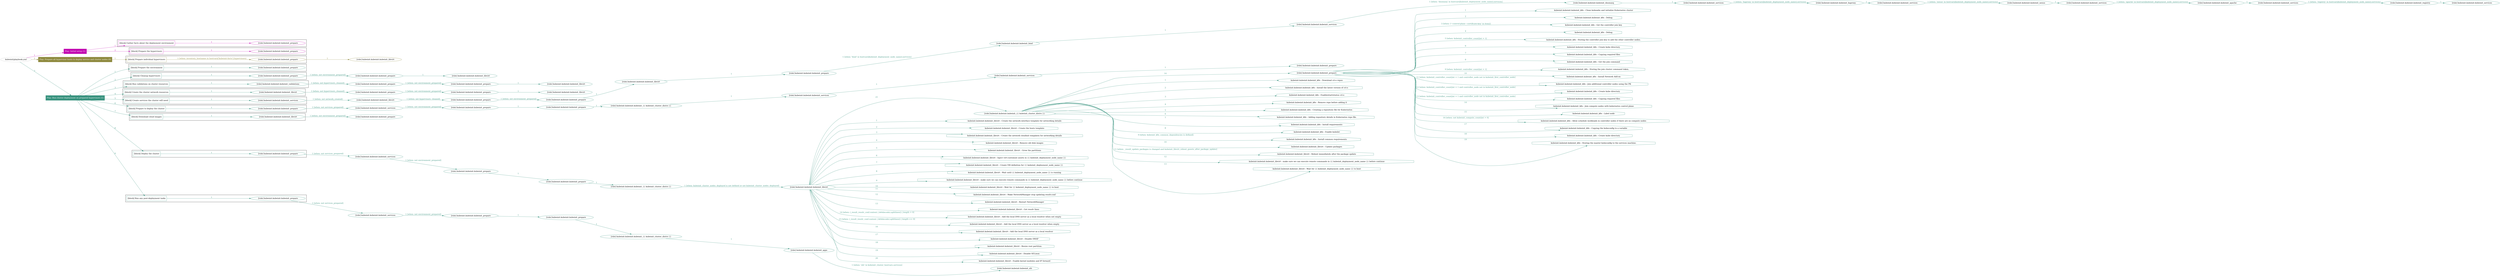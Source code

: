 digraph {
	graph [concentrate=true ordering=in rankdir=LR ratio=fill]
	edge [esep=5 sep=10]
	"kubeinit/playbook.yml" [id=root_node style=dotted]
	play_4bd16db8 [label="Play: Initial setup (1)" color="#c20ab1" fontcolor="#ffffff" id=play_4bd16db8 shape=box style=filled tooltip=localhost]
	"kubeinit/playbook.yml" -> play_4bd16db8 [label="1 " color="#c20ab1" fontcolor="#c20ab1" id=edge_64769e3a labeltooltip="1 " tooltip="1 "]
	subgraph "kubeinit.kubeinit.kubeinit_prepare" {
		role_033bfc79 [label="[role] kubeinit.kubeinit.kubeinit_prepare" color="#c20ab1" id=role_033bfc79 tooltip="kubeinit.kubeinit.kubeinit_prepare"]
	}
	subgraph "kubeinit.kubeinit.kubeinit_prepare" {
		role_c2ba7fe4 [label="[role] kubeinit.kubeinit.kubeinit_prepare" color="#c20ab1" id=role_c2ba7fe4 tooltip="kubeinit.kubeinit.kubeinit_prepare"]
	}
	subgraph "Play: Initial setup (1)" {
		play_4bd16db8 -> block_f74f992e [label=1 color="#c20ab1" fontcolor="#c20ab1" id=edge_57822c5f labeltooltip=1 tooltip=1]
		subgraph cluster_block_f74f992e {
			block_f74f992e [label="[block] Gather facts about the deployment environment" color="#c20ab1" id=block_f74f992e labeltooltip="Gather facts about the deployment environment" shape=box tooltip="Gather facts about the deployment environment"]
			block_f74f992e -> role_033bfc79 [label="1 " color="#c20ab1" fontcolor="#c20ab1" id=edge_23eca7e4 labeltooltip="1 " tooltip="1 "]
		}
		play_4bd16db8 -> block_3f52d519 [label=2 color="#c20ab1" fontcolor="#c20ab1" id=edge_511f5087 labeltooltip=2 tooltip=2]
		subgraph cluster_block_3f52d519 {
			block_3f52d519 [label="[block] Prepare the hypervisors" color="#c20ab1" id=block_3f52d519 labeltooltip="Prepare the hypervisors" shape=box tooltip="Prepare the hypervisors"]
			block_3f52d519 -> role_c2ba7fe4 [label="1 " color="#c20ab1" fontcolor="#c20ab1" id=edge_234d6b48 labeltooltip="1 " tooltip="1 "]
		}
	}
	play_ec389f10 [label="Play: Prepare all hypervisor hosts to deploy service and cluster nodes (0)" color="#8e893e" fontcolor="#ffffff" id=play_ec389f10 shape=box style=filled tooltip="Play: Prepare all hypervisor hosts to deploy service and cluster nodes (0)"]
	"kubeinit/playbook.yml" -> play_ec389f10 [label="2 " color="#8e893e" fontcolor="#8e893e" id=edge_170737a3 labeltooltip="2 " tooltip="2 "]
	subgraph "kubeinit.kubeinit.kubeinit_libvirt" {
		role_bf2ac810 [label="[role] kubeinit.kubeinit.kubeinit_libvirt" color="#8e893e" id=role_bf2ac810 tooltip="kubeinit.kubeinit.kubeinit_libvirt"]
	}
	subgraph "kubeinit.kubeinit.kubeinit_prepare" {
		role_3220dab9 [label="[role] kubeinit.kubeinit.kubeinit_prepare" color="#8e893e" id=role_3220dab9 tooltip="kubeinit.kubeinit.kubeinit_prepare"]
		role_3220dab9 -> role_bf2ac810 [label="1 " color="#8e893e" fontcolor="#8e893e" id=edge_9e244a40 labeltooltip="1 " tooltip="1 "]
	}
	subgraph "Play: Prepare all hypervisor hosts to deploy service and cluster nodes (0)" {
		play_ec389f10 -> block_31754aec [label=1 color="#8e893e" fontcolor="#8e893e" id=edge_224d2169 labeltooltip=1 tooltip=1]
		subgraph cluster_block_31754aec {
			block_31754aec [label="[block] Prepare individual hypervisors" color="#8e893e" id=block_31754aec labeltooltip="Prepare individual hypervisors" shape=box tooltip="Prepare individual hypervisors"]
			block_31754aec -> role_3220dab9 [label="1 [when: inventory_hostname in hostvars['kubeinit-facts'].hypervisors]" color="#8e893e" fontcolor="#8e893e" id=edge_d351c44e labeltooltip="1 [when: inventory_hostname in hostvars['kubeinit-facts'].hypervisors]" tooltip="1 [when: inventory_hostname in hostvars['kubeinit-facts'].hypervisors]"]
		}
	}
	play_9a5f8dc1 [label="Play: Run cluster deployment on prepared hypervisors (1)" color="#39937f" fontcolor="#ffffff" id=play_9a5f8dc1 shape=box style=filled tooltip=localhost]
	"kubeinit/playbook.yml" -> play_9a5f8dc1 [label="3 " color="#39937f" fontcolor="#39937f" id=edge_b8239b24 labeltooltip="3 " tooltip="3 "]
	subgraph "kubeinit.kubeinit.kubeinit_prepare" {
		role_2d09652a [label="[role] kubeinit.kubeinit.kubeinit_prepare" color="#39937f" id=role_2d09652a tooltip="kubeinit.kubeinit.kubeinit_prepare"]
	}
	subgraph "kubeinit.kubeinit.kubeinit_libvirt" {
		role_a308b626 [label="[role] kubeinit.kubeinit.kubeinit_libvirt" color="#39937f" id=role_a308b626 tooltip="kubeinit.kubeinit.kubeinit_libvirt"]
	}
	subgraph "kubeinit.kubeinit.kubeinit_prepare" {
		role_050e3c28 [label="[role] kubeinit.kubeinit.kubeinit_prepare" color="#39937f" id=role_050e3c28 tooltip="kubeinit.kubeinit.kubeinit_prepare"]
		role_050e3c28 -> role_a308b626 [label="1 " color="#39937f" fontcolor="#39937f" id=edge_d7b4bd63 labeltooltip="1 " tooltip="1 "]
	}
	subgraph "kubeinit.kubeinit.kubeinit_prepare" {
		role_38993803 [label="[role] kubeinit.kubeinit.kubeinit_prepare" color="#39937f" id=role_38993803 tooltip="kubeinit.kubeinit.kubeinit_prepare"]
		role_38993803 -> role_050e3c28 [label="1 [when: not environment_prepared]" color="#39937f" fontcolor="#39937f" id=edge_67fe3e10 labeltooltip="1 [when: not environment_prepared]" tooltip="1 [when: not environment_prepared]"]
	}
	subgraph "kubeinit.kubeinit.kubeinit_libvirt" {
		role_63a89912 [label="[role] kubeinit.kubeinit.kubeinit_libvirt" color="#39937f" id=role_63a89912 tooltip="kubeinit.kubeinit.kubeinit_libvirt"]
	}
	subgraph "kubeinit.kubeinit.kubeinit_prepare" {
		role_bc04e9ca [label="[role] kubeinit.kubeinit.kubeinit_prepare" color="#39937f" id=role_bc04e9ca tooltip="kubeinit.kubeinit.kubeinit_prepare"]
		role_bc04e9ca -> role_63a89912 [label="1 " color="#39937f" fontcolor="#39937f" id=edge_25e73199 labeltooltip="1 " tooltip="1 "]
	}
	subgraph "kubeinit.kubeinit.kubeinit_prepare" {
		role_ac88dfab [label="[role] kubeinit.kubeinit.kubeinit_prepare" color="#39937f" id=role_ac88dfab tooltip="kubeinit.kubeinit.kubeinit_prepare"]
		role_ac88dfab -> role_bc04e9ca [label="1 [when: not environment_prepared]" color="#39937f" fontcolor="#39937f" id=edge_8739ed70 labeltooltip="1 [when: not environment_prepared]" tooltip="1 [when: not environment_prepared]"]
	}
	subgraph "kubeinit.kubeinit.kubeinit_validations" {
		role_a4af1f3a [label="[role] kubeinit.kubeinit.kubeinit_validations" color="#39937f" id=role_a4af1f3a tooltip="kubeinit.kubeinit.kubeinit_validations"]
		role_a4af1f3a -> role_ac88dfab [label="1 [when: not hypervisors_cleaned]" color="#39937f" fontcolor="#39937f" id=edge_aa117065 labeltooltip="1 [when: not hypervisors_cleaned]" tooltip="1 [when: not hypervisors_cleaned]"]
	}
	subgraph "kubeinit.kubeinit.kubeinit_libvirt" {
		role_60364725 [label="[role] kubeinit.kubeinit.kubeinit_libvirt" color="#39937f" id=role_60364725 tooltip="kubeinit.kubeinit.kubeinit_libvirt"]
	}
	subgraph "kubeinit.kubeinit.kubeinit_prepare" {
		role_1a514f1e [label="[role] kubeinit.kubeinit.kubeinit_prepare" color="#39937f" id=role_1a514f1e tooltip="kubeinit.kubeinit.kubeinit_prepare"]
		role_1a514f1e -> role_60364725 [label="1 " color="#39937f" fontcolor="#39937f" id=edge_37777f04 labeltooltip="1 " tooltip="1 "]
	}
	subgraph "kubeinit.kubeinit.kubeinit_prepare" {
		role_3d2abad4 [label="[role] kubeinit.kubeinit.kubeinit_prepare" color="#39937f" id=role_3d2abad4 tooltip="kubeinit.kubeinit.kubeinit_prepare"]
		role_3d2abad4 -> role_1a514f1e [label="1 [when: not environment_prepared]" color="#39937f" fontcolor="#39937f" id=edge_afb4680c labeltooltip="1 [when: not environment_prepared]" tooltip="1 [when: not environment_prepared]"]
	}
	subgraph "kubeinit.kubeinit.kubeinit_libvirt" {
		role_4b3c9d1c [label="[role] kubeinit.kubeinit.kubeinit_libvirt" color="#39937f" id=role_4b3c9d1c tooltip="kubeinit.kubeinit.kubeinit_libvirt"]
		role_4b3c9d1c -> role_3d2abad4 [label="1 [when: not hypervisors_cleaned]" color="#39937f" fontcolor="#39937f" id=edge_be2de93e labeltooltip="1 [when: not hypervisors_cleaned]" tooltip="1 [when: not hypervisors_cleaned]"]
	}
	subgraph "kubeinit.kubeinit.kubeinit_services" {
		role_0ce3745c [label="[role] kubeinit.kubeinit.kubeinit_services" color="#39937f" id=role_0ce3745c tooltip="kubeinit.kubeinit.kubeinit_services"]
	}
	subgraph "kubeinit.kubeinit.kubeinit_registry" {
		role_260ab99d [label="[role] kubeinit.kubeinit.kubeinit_registry" color="#39937f" id=role_260ab99d tooltip="kubeinit.kubeinit.kubeinit_registry"]
		role_260ab99d -> role_0ce3745c [label="1 " color="#39937f" fontcolor="#39937f" id=edge_922dee92 labeltooltip="1 " tooltip="1 "]
	}
	subgraph "kubeinit.kubeinit.kubeinit_services" {
		role_085ddb86 [label="[role] kubeinit.kubeinit.kubeinit_services" color="#39937f" id=role_085ddb86 tooltip="kubeinit.kubeinit.kubeinit_services"]
		role_085ddb86 -> role_260ab99d [label="1 [when: 'registry' in hostvars[kubeinit_deployment_node_name].services]" color="#39937f" fontcolor="#39937f" id=edge_9fd8026a labeltooltip="1 [when: 'registry' in hostvars[kubeinit_deployment_node_name].services]" tooltip="1 [when: 'registry' in hostvars[kubeinit_deployment_node_name].services]"]
	}
	subgraph "kubeinit.kubeinit.kubeinit_apache" {
		role_2b1c638f [label="[role] kubeinit.kubeinit.kubeinit_apache" color="#39937f" id=role_2b1c638f tooltip="kubeinit.kubeinit.kubeinit_apache"]
		role_2b1c638f -> role_085ddb86 [label="1 " color="#39937f" fontcolor="#39937f" id=edge_44c5cfaf labeltooltip="1 " tooltip="1 "]
	}
	subgraph "kubeinit.kubeinit.kubeinit_services" {
		role_935f9019 [label="[role] kubeinit.kubeinit.kubeinit_services" color="#39937f" id=role_935f9019 tooltip="kubeinit.kubeinit.kubeinit_services"]
		role_935f9019 -> role_2b1c638f [label="1 [when: 'apache' in hostvars[kubeinit_deployment_node_name].services]" color="#39937f" fontcolor="#39937f" id=edge_2e7adf34 labeltooltip="1 [when: 'apache' in hostvars[kubeinit_deployment_node_name].services]" tooltip="1 [when: 'apache' in hostvars[kubeinit_deployment_node_name].services]"]
	}
	subgraph "kubeinit.kubeinit.kubeinit_nexus" {
		role_96b868f7 [label="[role] kubeinit.kubeinit.kubeinit_nexus" color="#39937f" id=role_96b868f7 tooltip="kubeinit.kubeinit.kubeinit_nexus"]
		role_96b868f7 -> role_935f9019 [label="1 " color="#39937f" fontcolor="#39937f" id=edge_b02a1bd7 labeltooltip="1 " tooltip="1 "]
	}
	subgraph "kubeinit.kubeinit.kubeinit_services" {
		role_cdc85097 [label="[role] kubeinit.kubeinit.kubeinit_services" color="#39937f" id=role_cdc85097 tooltip="kubeinit.kubeinit.kubeinit_services"]
		role_cdc85097 -> role_96b868f7 [label="1 [when: 'nexus' in hostvars[kubeinit_deployment_node_name].services]" color="#39937f" fontcolor="#39937f" id=edge_2d4503c0 labeltooltip="1 [when: 'nexus' in hostvars[kubeinit_deployment_node_name].services]" tooltip="1 [when: 'nexus' in hostvars[kubeinit_deployment_node_name].services]"]
	}
	subgraph "kubeinit.kubeinit.kubeinit_haproxy" {
		role_a1d62a09 [label="[role] kubeinit.kubeinit.kubeinit_haproxy" color="#39937f" id=role_a1d62a09 tooltip="kubeinit.kubeinit.kubeinit_haproxy"]
		role_a1d62a09 -> role_cdc85097 [label="1 " color="#39937f" fontcolor="#39937f" id=edge_9955a455 labeltooltip="1 " tooltip="1 "]
	}
	subgraph "kubeinit.kubeinit.kubeinit_services" {
		role_33a5f364 [label="[role] kubeinit.kubeinit.kubeinit_services" color="#39937f" id=role_33a5f364 tooltip="kubeinit.kubeinit.kubeinit_services"]
		role_33a5f364 -> role_a1d62a09 [label="1 [when: 'haproxy' in hostvars[kubeinit_deployment_node_name].services]" color="#39937f" fontcolor="#39937f" id=edge_a2937403 labeltooltip="1 [when: 'haproxy' in hostvars[kubeinit_deployment_node_name].services]" tooltip="1 [when: 'haproxy' in hostvars[kubeinit_deployment_node_name].services]"]
	}
	subgraph "kubeinit.kubeinit.kubeinit_dnsmasq" {
		role_486b6d1b [label="[role] kubeinit.kubeinit.kubeinit_dnsmasq" color="#39937f" id=role_486b6d1b tooltip="kubeinit.kubeinit.kubeinit_dnsmasq"]
		role_486b6d1b -> role_33a5f364 [label="1 " color="#39937f" fontcolor="#39937f" id=edge_7a5f2a30 labeltooltip="1 " tooltip="1 "]
	}
	subgraph "kubeinit.kubeinit.kubeinit_services" {
		role_653c6cc0 [label="[role] kubeinit.kubeinit.kubeinit_services" color="#39937f" id=role_653c6cc0 tooltip="kubeinit.kubeinit.kubeinit_services"]
		role_653c6cc0 -> role_486b6d1b [label="1 [when: 'dnsmasq' in hostvars[kubeinit_deployment_node_name].services]" color="#39937f" fontcolor="#39937f" id=edge_2b81b9c2 labeltooltip="1 [when: 'dnsmasq' in hostvars[kubeinit_deployment_node_name].services]" tooltip="1 [when: 'dnsmasq' in hostvars[kubeinit_deployment_node_name].services]"]
	}
	subgraph "kubeinit.kubeinit.kubeinit_bind" {
		role_469d95ee [label="[role] kubeinit.kubeinit.kubeinit_bind" color="#39937f" id=role_469d95ee tooltip="kubeinit.kubeinit.kubeinit_bind"]
		role_469d95ee -> role_653c6cc0 [label="1 " color="#39937f" fontcolor="#39937f" id=edge_73429f41 labeltooltip="1 " tooltip="1 "]
	}
	subgraph "kubeinit.kubeinit.kubeinit_prepare" {
		role_0a4af88c [label="[role] kubeinit.kubeinit.kubeinit_prepare" color="#39937f" id=role_0a4af88c tooltip="kubeinit.kubeinit.kubeinit_prepare"]
		role_0a4af88c -> role_469d95ee [label="1 [when: 'bind' in hostvars[kubeinit_deployment_node_name].services]" color="#39937f" fontcolor="#39937f" id=edge_8757c443 labeltooltip="1 [when: 'bind' in hostvars[kubeinit_deployment_node_name].services]" tooltip="1 [when: 'bind' in hostvars[kubeinit_deployment_node_name].services]"]
	}
	subgraph "kubeinit.kubeinit.kubeinit_libvirt" {
		role_fe13dd27 [label="[role] kubeinit.kubeinit.kubeinit_libvirt" color="#39937f" id=role_fe13dd27 tooltip="kubeinit.kubeinit.kubeinit_libvirt"]
		role_fe13dd27 -> role_0a4af88c [label="1 " color="#39937f" fontcolor="#39937f" id=edge_b702335c labeltooltip="1 " tooltip="1 "]
	}
	subgraph "kubeinit.kubeinit.kubeinit_prepare" {
		role_9a404de7 [label="[role] kubeinit.kubeinit.kubeinit_prepare" color="#39937f" id=role_9a404de7 tooltip="kubeinit.kubeinit.kubeinit_prepare"]
		role_9a404de7 -> role_fe13dd27 [label="1 " color="#39937f" fontcolor="#39937f" id=edge_ec306b96 labeltooltip="1 " tooltip="1 "]
	}
	subgraph "kubeinit.kubeinit.kubeinit_prepare" {
		role_b24eb93a [label="[role] kubeinit.kubeinit.kubeinit_prepare" color="#39937f" id=role_b24eb93a tooltip="kubeinit.kubeinit.kubeinit_prepare"]
		role_b24eb93a -> role_9a404de7 [label="1 [when: not environment_prepared]" color="#39937f" fontcolor="#39937f" id=edge_b85376fd labeltooltip="1 [when: not environment_prepared]" tooltip="1 [when: not environment_prepared]"]
	}
	subgraph "kubeinit.kubeinit.kubeinit_libvirt" {
		role_7a43047b [label="[role] kubeinit.kubeinit.kubeinit_libvirt" color="#39937f" id=role_7a43047b tooltip="kubeinit.kubeinit.kubeinit_libvirt"]
		role_7a43047b -> role_b24eb93a [label="1 [when: not hypervisors_cleaned]" color="#39937f" fontcolor="#39937f" id=edge_c8129bed labeltooltip="1 [when: not hypervisors_cleaned]" tooltip="1 [when: not hypervisors_cleaned]"]
	}
	subgraph "kubeinit.kubeinit.kubeinit_services" {
		role_cc934410 [label="[role] kubeinit.kubeinit.kubeinit_services" color="#39937f" id=role_cc934410 tooltip="kubeinit.kubeinit.kubeinit_services"]
		role_cc934410 -> role_7a43047b [label="1 [when: not network_created]" color="#39937f" fontcolor="#39937f" id=edge_f41e6d2e labeltooltip="1 [when: not network_created]" tooltip="1 [when: not network_created]"]
	}
	subgraph "kubeinit.kubeinit.kubeinit_prepare" {
		role_b3c00c2d [label="[role] kubeinit.kubeinit.kubeinit_prepare" color="#39937f" id=role_b3c00c2d tooltip="kubeinit.kubeinit.kubeinit_prepare"]
	}
	subgraph "kubeinit.kubeinit.kubeinit_services" {
		role_63a54543 [label="[role] kubeinit.kubeinit.kubeinit_services" color="#39937f" id=role_63a54543 tooltip="kubeinit.kubeinit.kubeinit_services"]
		role_63a54543 -> role_b3c00c2d [label="1 " color="#39937f" fontcolor="#39937f" id=edge_1b06e4e7 labeltooltip="1 " tooltip="1 "]
	}
	subgraph "kubeinit.kubeinit.kubeinit_services" {
		role_a2d17832 [label="[role] kubeinit.kubeinit.kubeinit_services" color="#39937f" id=role_a2d17832 tooltip="kubeinit.kubeinit.kubeinit_services"]
		role_a2d17832 -> role_63a54543 [label="1 " color="#39937f" fontcolor="#39937f" id=edge_415fd5c6 labeltooltip="1 " tooltip="1 "]
	}
	subgraph "kubeinit.kubeinit.kubeinit_{{ kubeinit_cluster_distro }}" {
		role_9b0f8dd6 [label="[role] kubeinit.kubeinit.kubeinit_{{ kubeinit_cluster_distro }}" color="#39937f" id=role_9b0f8dd6 tooltip="kubeinit.kubeinit.kubeinit_{{ kubeinit_cluster_distro }}"]
		role_9b0f8dd6 -> role_a2d17832 [label="1 " color="#39937f" fontcolor="#39937f" id=edge_5151dde4 labeltooltip="1 " tooltip="1 "]
	}
	subgraph "kubeinit.kubeinit.kubeinit_prepare" {
		role_6b687dff [label="[role] kubeinit.kubeinit.kubeinit_prepare" color="#39937f" id=role_6b687dff tooltip="kubeinit.kubeinit.kubeinit_prepare"]
		role_6b687dff -> role_9b0f8dd6 [label="1 " color="#39937f" fontcolor="#39937f" id=edge_e18ceafc labeltooltip="1 " tooltip="1 "]
	}
	subgraph "kubeinit.kubeinit.kubeinit_prepare" {
		role_bfa7f997 [label="[role] kubeinit.kubeinit.kubeinit_prepare" color="#39937f" id=role_bfa7f997 tooltip="kubeinit.kubeinit.kubeinit_prepare"]
		role_bfa7f997 -> role_6b687dff [label="1 " color="#39937f" fontcolor="#39937f" id=edge_0e316ece labeltooltip="1 " tooltip="1 "]
	}
	subgraph "kubeinit.kubeinit.kubeinit_services" {
		role_ab02c4dc [label="[role] kubeinit.kubeinit.kubeinit_services" color="#39937f" id=role_ab02c4dc tooltip="kubeinit.kubeinit.kubeinit_services"]
		role_ab02c4dc -> role_bfa7f997 [label="1 [when: not environment_prepared]" color="#39937f" fontcolor="#39937f" id=edge_b2153c06 labeltooltip="1 [when: not environment_prepared]" tooltip="1 [when: not environment_prepared]"]
	}
	subgraph "kubeinit.kubeinit.kubeinit_prepare" {
		role_846bb98c [label="[role] kubeinit.kubeinit.kubeinit_prepare" color="#39937f" id=role_846bb98c tooltip="kubeinit.kubeinit.kubeinit_prepare"]
		role_846bb98c -> role_ab02c4dc [label="1 [when: not services_prepared]" color="#39937f" fontcolor="#39937f" id=edge_275424ef labeltooltip="1 [when: not services_prepared]" tooltip="1 [when: not services_prepared]"]
	}
	subgraph "kubeinit.kubeinit.kubeinit_prepare" {
		role_a1e5fbc2 [label="[role] kubeinit.kubeinit.kubeinit_prepare" color="#39937f" id=role_a1e5fbc2 tooltip="kubeinit.kubeinit.kubeinit_prepare"]
	}
	subgraph "kubeinit.kubeinit.kubeinit_libvirt" {
		role_df6032d5 [label="[role] kubeinit.kubeinit.kubeinit_libvirt" color="#39937f" id=role_df6032d5 tooltip="kubeinit.kubeinit.kubeinit_libvirt"]
		role_df6032d5 -> role_a1e5fbc2 [label="1 [when: not environment_prepared]" color="#39937f" fontcolor="#39937f" id=edge_6b235997 labeltooltip="1 [when: not environment_prepared]" tooltip="1 [when: not environment_prepared]"]
	}
	subgraph "kubeinit.kubeinit.kubeinit_prepare" {
		role_eb0b0333 [label="[role] kubeinit.kubeinit.kubeinit_prepare" color="#39937f" id=role_eb0b0333 tooltip="kubeinit.kubeinit.kubeinit_prepare"]
		task_83741e5a [label="kubeinit.kubeinit.kubeinit_k8s : Clean kubeadm and initialize Kubernetes cluster" color="#39937f" id=task_83741e5a shape=octagon tooltip="kubeinit.kubeinit.kubeinit_k8s : Clean kubeadm and initialize Kubernetes cluster"]
		role_eb0b0333 -> task_83741e5a [label="1 " color="#39937f" fontcolor="#39937f" id=edge_2235cc7f labeltooltip="1 " tooltip="1 "]
		task_5ddc6e32 [label="kubeinit.kubeinit.kubeinit_k8s : Debug" color="#39937f" id=task_5ddc6e32 shape=octagon tooltip="kubeinit.kubeinit.kubeinit_k8s : Debug"]
		role_eb0b0333 -> task_5ddc6e32 [label="2 " color="#39937f" fontcolor="#39937f" id=edge_c63fba6c labeltooltip="2 " tooltip="2 "]
		task_0972e0ef [label="kubeinit.kubeinit.kubeinit_k8s : Get the controller join key" color="#39937f" id=task_0972e0ef shape=octagon tooltip="kubeinit.kubeinit.kubeinit_k8s : Get the controller join key"]
		role_eb0b0333 -> task_0972e0ef [label="3 [when: ('--control-plane --certificate-key' in item)]" color="#39937f" fontcolor="#39937f" id=edge_55974915 labeltooltip="3 [when: ('--control-plane --certificate-key' in item)]" tooltip="3 [when: ('--control-plane --certificate-key' in item)]"]
		task_8b476d38 [label="kubeinit.kubeinit.kubeinit_k8s : Debug" color="#39937f" id=task_8b476d38 shape=octagon tooltip="kubeinit.kubeinit.kubeinit_k8s : Debug"]
		role_eb0b0333 -> task_8b476d38 [label="4 " color="#39937f" fontcolor="#39937f" id=edge_5629fe14 labeltooltip="4 " tooltip="4 "]
		task_1dfcee63 [label="kubeinit.kubeinit.kubeinit_k8s : Storing the controller join key to add the other controller nodes." color="#39937f" id=task_1dfcee63 shape=octagon tooltip="kubeinit.kubeinit.kubeinit_k8s : Storing the controller join key to add the other controller nodes."]
		role_eb0b0333 -> task_1dfcee63 [label="5 [when: kubeinit_controller_count|int > 1]" color="#39937f" fontcolor="#39937f" id=edge_ca32fc0a labeltooltip="5 [when: kubeinit_controller_count|int > 1]" tooltip="5 [when: kubeinit_controller_count|int > 1]"]
		task_ddc074a1 [label="kubeinit.kubeinit.kubeinit_k8s : Create kube directory" color="#39937f" id=task_ddc074a1 shape=octagon tooltip="kubeinit.kubeinit.kubeinit_k8s : Create kube directory"]
		role_eb0b0333 -> task_ddc074a1 [label="6 " color="#39937f" fontcolor="#39937f" id=edge_e68de9df labeltooltip="6 " tooltip="6 "]
		task_d6941df5 [label="kubeinit.kubeinit.kubeinit_k8s : Copying required files" color="#39937f" id=task_d6941df5 shape=octagon tooltip="kubeinit.kubeinit.kubeinit_k8s : Copying required files"]
		role_eb0b0333 -> task_d6941df5 [label="7 " color="#39937f" fontcolor="#39937f" id=edge_7a503692 labeltooltip="7 " tooltip="7 "]
		task_df53be16 [label="kubeinit.kubeinit.kubeinit_k8s : Get the join command" color="#39937f" id=task_df53be16 shape=octagon tooltip="kubeinit.kubeinit.kubeinit_k8s : Get the join command"]
		role_eb0b0333 -> task_df53be16 [label="8 " color="#39937f" fontcolor="#39937f" id=edge_a62eb4b1 labeltooltip="8 " tooltip="8 "]
		task_5f51b227 [label="kubeinit.kubeinit.kubeinit_k8s : Storing the join cluster command token." color="#39937f" id=task_5f51b227 shape=octagon tooltip="kubeinit.kubeinit.kubeinit_k8s : Storing the join cluster command token."]
		role_eb0b0333 -> task_5f51b227 [label="9 [when: kubeinit_controller_count|int > 1]" color="#39937f" fontcolor="#39937f" id=edge_bab2d06c labeltooltip="9 [when: kubeinit_controller_count|int > 1]" tooltip="9 [when: kubeinit_controller_count|int > 1]"]
		task_c623be5c [label="kubeinit.kubeinit.kubeinit_k8s : Install Network Add-on" color="#39937f" id=task_c623be5c shape=octagon tooltip="kubeinit.kubeinit.kubeinit_k8s : Install Network Add-on"]
		role_eb0b0333 -> task_c623be5c [label="10 " color="#39937f" fontcolor="#39937f" id=edge_533b2153 labeltooltip="10 " tooltip="10 "]
		task_fd8e8d60 [label="kubeinit.kubeinit.kubeinit_k8s : Join additional controller nodes using the PK" color="#39937f" id=task_fd8e8d60 shape=octagon tooltip="kubeinit.kubeinit.kubeinit_k8s : Join additional controller nodes using the PK"]
		role_eb0b0333 -> task_fd8e8d60 [label="11 [when: kubeinit_controller_count|int > 1 and controller_node not in kubeinit_first_controller_node]" color="#39937f" fontcolor="#39937f" id=edge_ee057a01 labeltooltip="11 [when: kubeinit_controller_count|int > 1 and controller_node not in kubeinit_first_controller_node]" tooltip="11 [when: kubeinit_controller_count|int > 1 and controller_node not in kubeinit_first_controller_node]"]
		task_c904a5cc [label="kubeinit.kubeinit.kubeinit_k8s : Create kube directory" color="#39937f" id=task_c904a5cc shape=octagon tooltip="kubeinit.kubeinit.kubeinit_k8s : Create kube directory"]
		role_eb0b0333 -> task_c904a5cc [label="12 [when: kubeinit_controller_count|int > 1 and controller_node not in kubeinit_first_controller_node]" color="#39937f" fontcolor="#39937f" id=edge_3c5058a5 labeltooltip="12 [when: kubeinit_controller_count|int > 1 and controller_node not in kubeinit_first_controller_node]" tooltip="12 [when: kubeinit_controller_count|int > 1 and controller_node not in kubeinit_first_controller_node]"]
		task_e1b61ba6 [label="kubeinit.kubeinit.kubeinit_k8s : Copying required files" color="#39937f" id=task_e1b61ba6 shape=octagon tooltip="kubeinit.kubeinit.kubeinit_k8s : Copying required files"]
		role_eb0b0333 -> task_e1b61ba6 [label="13 [when: kubeinit_controller_count|int > 1 and controller_node not in kubeinit_first_controller_node]" color="#39937f" fontcolor="#39937f" id=edge_1d88e993 labeltooltip="13 [when: kubeinit_controller_count|int > 1 and controller_node not in kubeinit_first_controller_node]" tooltip="13 [when: kubeinit_controller_count|int > 1 and controller_node not in kubeinit_first_controller_node]"]
		task_f1827bd4 [label="kubeinit.kubeinit.kubeinit_k8s : Join compute nodes with kubernetes control plane" color="#39937f" id=task_f1827bd4 shape=octagon tooltip="kubeinit.kubeinit.kubeinit_k8s : Join compute nodes with kubernetes control plane"]
		role_eb0b0333 -> task_f1827bd4 [label="14 " color="#39937f" fontcolor="#39937f" id=edge_fc689b7d labeltooltip="14 " tooltip="14 "]
		task_3cb4c4d7 [label="kubeinit.kubeinit.kubeinit_k8s : Label node" color="#39937f" id=task_3cb4c4d7 shape=octagon tooltip="kubeinit.kubeinit.kubeinit_k8s : Label node"]
		role_eb0b0333 -> task_3cb4c4d7 [label="15 " color="#39937f" fontcolor="#39937f" id=edge_9bea9f7a labeltooltip="15 " tooltip="15 "]
		task_f5e5f019 [label="kubeinit.kubeinit.kubeinit_k8s : Allow schedule workloads in controller nodes if there are no compute nodes" color="#39937f" id=task_f5e5f019 shape=octagon tooltip="kubeinit.kubeinit.kubeinit_k8s : Allow schedule workloads in controller nodes if there are no compute nodes"]
		role_eb0b0333 -> task_f5e5f019 [label="16 [when: not kubeinit_compute_count|int > 0]" color="#39937f" fontcolor="#39937f" id=edge_35661602 labeltooltip="16 [when: not kubeinit_compute_count|int > 0]" tooltip="16 [when: not kubeinit_compute_count|int > 0]"]
		task_559f0b88 [label="kubeinit.kubeinit.kubeinit_k8s : Copying the kubeconfig to a variable" color="#39937f" id=task_559f0b88 shape=octagon tooltip="kubeinit.kubeinit.kubeinit_k8s : Copying the kubeconfig to a variable"]
		role_eb0b0333 -> task_559f0b88 [label="17 " color="#39937f" fontcolor="#39937f" id=edge_15b7f4af labeltooltip="17 " tooltip="17 "]
		task_0270daa8 [label="kubeinit.kubeinit.kubeinit_k8s : Create kube directory" color="#39937f" id=task_0270daa8 shape=octagon tooltip="kubeinit.kubeinit.kubeinit_k8s : Create kube directory"]
		role_eb0b0333 -> task_0270daa8 [label="18 " color="#39937f" fontcolor="#39937f" id=edge_0ef5cd06 labeltooltip="18 " tooltip="18 "]
		task_8fa14e0d [label="kubeinit.kubeinit.kubeinit_k8s : Storing the master kubeconfig to the services machine." color="#39937f" id=task_8fa14e0d shape=octagon tooltip="kubeinit.kubeinit.kubeinit_k8s : Storing the master kubeconfig to the services machine."]
		role_eb0b0333 -> task_8fa14e0d [label="19 " color="#39937f" fontcolor="#39937f" id=edge_06034354 labeltooltip="19 " tooltip="19 "]
	}
	subgraph "kubeinit.kubeinit.kubeinit_{{ kubeinit_cluster_distro }}" {
		role_3a8d45d5 [label="[role] kubeinit.kubeinit.kubeinit_{{ kubeinit_cluster_distro }}" color="#39937f" id=role_3a8d45d5 tooltip="kubeinit.kubeinit.kubeinit_{{ kubeinit_cluster_distro }}"]
		task_33664150 [label="kubeinit.kubeinit.kubeinit_k8s : Download cri-o repos" color="#39937f" id=task_33664150 shape=octagon tooltip="kubeinit.kubeinit.kubeinit_k8s : Download cri-o repos"]
		role_3a8d45d5 -> task_33664150 [label="1 " color="#39937f" fontcolor="#39937f" id=edge_e430d886 labeltooltip="1 " tooltip="1 "]
		task_01d2bd27 [label="kubeinit.kubeinit.kubeinit_k8s : Install the latest version of cri-o" color="#39937f" id=task_01d2bd27 shape=octagon tooltip="kubeinit.kubeinit.kubeinit_k8s : Install the latest version of cri-o"]
		role_3a8d45d5 -> task_01d2bd27 [label="2 " color="#39937f" fontcolor="#39937f" id=edge_865da534 labeltooltip="2 " tooltip="2 "]
		task_12be05cd [label="kubeinit.kubeinit.kubeinit_k8s : Enable/start/status cri-o" color="#39937f" id=task_12be05cd shape=octagon tooltip="kubeinit.kubeinit.kubeinit_k8s : Enable/start/status cri-o"]
		role_3a8d45d5 -> task_12be05cd [label="3 " color="#39937f" fontcolor="#39937f" id=edge_6ad21ae0 labeltooltip="3 " tooltip="3 "]
		task_955c88b9 [label="kubeinit.kubeinit.kubeinit_k8s : Remove repo before adding it" color="#39937f" id=task_955c88b9 shape=octagon tooltip="kubeinit.kubeinit.kubeinit_k8s : Remove repo before adding it"]
		role_3a8d45d5 -> task_955c88b9 [label="4 " color="#39937f" fontcolor="#39937f" id=edge_bc686527 labeltooltip="4 " tooltip="4 "]
		task_b6cc345a [label="kubeinit.kubeinit.kubeinit_k8s : Creating a repository file for Kubernetes" color="#39937f" id=task_b6cc345a shape=octagon tooltip="kubeinit.kubeinit.kubeinit_k8s : Creating a repository file for Kubernetes"]
		role_3a8d45d5 -> task_b6cc345a [label="5 " color="#39937f" fontcolor="#39937f" id=edge_7a305c69 labeltooltip="5 " tooltip="5 "]
		task_90c706fb [label="kubeinit.kubeinit.kubeinit_k8s : Adding repository details in Kubernetes repo file." color="#39937f" id=task_90c706fb shape=octagon tooltip="kubeinit.kubeinit.kubeinit_k8s : Adding repository details in Kubernetes repo file."]
		role_3a8d45d5 -> task_90c706fb [label="6 " color="#39937f" fontcolor="#39937f" id=edge_afd16acd labeltooltip="6 " tooltip="6 "]
		task_ba6e0c5f [label="kubeinit.kubeinit.kubeinit_k8s : Install requirements" color="#39937f" id=task_ba6e0c5f shape=octagon tooltip="kubeinit.kubeinit.kubeinit_k8s : Install requirements"]
		role_3a8d45d5 -> task_ba6e0c5f [label="7 " color="#39937f" fontcolor="#39937f" id=edge_def1cb4c labeltooltip="7 " tooltip="7 "]
		task_358b8415 [label="kubeinit.kubeinit.kubeinit_k8s : Enable kubelet" color="#39937f" id=task_358b8415 shape=octagon tooltip="kubeinit.kubeinit.kubeinit_k8s : Enable kubelet"]
		role_3a8d45d5 -> task_358b8415 [label="8 " color="#39937f" fontcolor="#39937f" id=edge_1fa30c63 labeltooltip="8 " tooltip="8 "]
		task_31a282d5 [label="kubeinit.kubeinit.kubeinit_k8s : Install common requirements" color="#39937f" id=task_31a282d5 shape=octagon tooltip="kubeinit.kubeinit.kubeinit_k8s : Install common requirements"]
		role_3a8d45d5 -> task_31a282d5 [label="9 [when: kubeinit_k8s_common_dependencies is defined]" color="#39937f" fontcolor="#39937f" id=edge_e3ea6049 labeltooltip="9 [when: kubeinit_k8s_common_dependencies is defined]" tooltip="9 [when: kubeinit_k8s_common_dependencies is defined]"]
		task_4edeca28 [label="kubeinit.kubeinit.kubeinit_libvirt : Update packages" color="#39937f" id=task_4edeca28 shape=octagon tooltip="kubeinit.kubeinit.kubeinit_libvirt : Update packages"]
		role_3a8d45d5 -> task_4edeca28 [label="10 " color="#39937f" fontcolor="#39937f" id=edge_3e7d3caf labeltooltip="10 " tooltip="10 "]
		task_35f295f1 [label="kubeinit.kubeinit.kubeinit_libvirt : Reboot immediately after the package update" color="#39937f" id=task_35f295f1 shape=octagon tooltip="kubeinit.kubeinit.kubeinit_libvirt : Reboot immediately after the package update"]
		role_3a8d45d5 -> task_35f295f1 [label="11 [when: _result_update_packages is changed and kubeinit_libvirt_reboot_guests_after_package_update]" color="#39937f" fontcolor="#39937f" id=edge_82621dfb labeltooltip="11 [when: _result_update_packages is changed and kubeinit_libvirt_reboot_guests_after_package_update]" tooltip="11 [when: _result_update_packages is changed and kubeinit_libvirt_reboot_guests_after_package_update]"]
		task_cb0e2b6e [label="kubeinit.kubeinit.kubeinit_libvirt : make sure we can execute remote commands in {{ kubeinit_deployment_node_name }} before continue" color="#39937f" id=task_cb0e2b6e shape=octagon tooltip="kubeinit.kubeinit.kubeinit_libvirt : make sure we can execute remote commands in {{ kubeinit_deployment_node_name }} before continue"]
		role_3a8d45d5 -> task_cb0e2b6e [label="12 " color="#39937f" fontcolor="#39937f" id=edge_6bb8d8be labeltooltip="12 " tooltip="12 "]
		task_d0849de2 [label="kubeinit.kubeinit.kubeinit_libvirt : Wait for {{ kubeinit_deployment_node_name }} to boot" color="#39937f" id=task_d0849de2 shape=octagon tooltip="kubeinit.kubeinit.kubeinit_libvirt : Wait for {{ kubeinit_deployment_node_name }} to boot"]
		role_3a8d45d5 -> task_d0849de2 [label="13 " color="#39937f" fontcolor="#39937f" id=edge_5fb07c70 labeltooltip="13 " tooltip="13 "]
		role_3a8d45d5 -> role_eb0b0333 [label="14 " color="#39937f" fontcolor="#39937f" id=edge_34075b99 labeltooltip="14 " tooltip="14 "]
	}
	subgraph "kubeinit.kubeinit.kubeinit_libvirt" {
		role_70f297ba [label="[role] kubeinit.kubeinit.kubeinit_libvirt" color="#39937f" id=role_70f297ba tooltip="kubeinit.kubeinit.kubeinit_libvirt"]
		task_c03e5a53 [label="kubeinit.kubeinit.kubeinit_libvirt : Create the network interface template for networking details" color="#39937f" id=task_c03e5a53 shape=octagon tooltip="kubeinit.kubeinit.kubeinit_libvirt : Create the network interface template for networking details"]
		role_70f297ba -> task_c03e5a53 [label="1 " color="#39937f" fontcolor="#39937f" id=edge_3d7d5225 labeltooltip="1 " tooltip="1 "]
		task_3cfeb783 [label="kubeinit.kubeinit.kubeinit_libvirt : Create the hosts template" color="#39937f" id=task_3cfeb783 shape=octagon tooltip="kubeinit.kubeinit.kubeinit_libvirt : Create the hosts template"]
		role_70f297ba -> task_3cfeb783 [label="2 " color="#39937f" fontcolor="#39937f" id=edge_a53717f4 labeltooltip="2 " tooltip="2 "]
		task_28a69f5a [label="kubeinit.kubeinit.kubeinit_libvirt : Create the network cloudinit templates for networking details" color="#39937f" id=task_28a69f5a shape=octagon tooltip="kubeinit.kubeinit.kubeinit_libvirt : Create the network cloudinit templates for networking details"]
		role_70f297ba -> task_28a69f5a [label="3 " color="#39937f" fontcolor="#39937f" id=edge_3d632bfc labeltooltip="3 " tooltip="3 "]
		task_8e491caa [label="kubeinit.kubeinit.kubeinit_libvirt : Remove old disk images" color="#39937f" id=task_8e491caa shape=octagon tooltip="kubeinit.kubeinit.kubeinit_libvirt : Remove old disk images"]
		role_70f297ba -> task_8e491caa [label="4 " color="#39937f" fontcolor="#39937f" id=edge_495b9b73 labeltooltip="4 " tooltip="4 "]
		task_21a75ad6 [label="kubeinit.kubeinit.kubeinit_libvirt : Grow the partitions" color="#39937f" id=task_21a75ad6 shape=octagon tooltip="kubeinit.kubeinit.kubeinit_libvirt : Grow the partitions"]
		role_70f297ba -> task_21a75ad6 [label="5 " color="#39937f" fontcolor="#39937f" id=edge_b3cf9a35 labeltooltip="5 " tooltip="5 "]
		task_35b270eb [label="kubeinit.kubeinit.kubeinit_libvirt : Inject virt-customize assets in {{ kubeinit_deployment_node_name }}" color="#39937f" id=task_35b270eb shape=octagon tooltip="kubeinit.kubeinit.kubeinit_libvirt : Inject virt-customize assets in {{ kubeinit_deployment_node_name }}"]
		role_70f297ba -> task_35b270eb [label="6 " color="#39937f" fontcolor="#39937f" id=edge_9f669783 labeltooltip="6 " tooltip="6 "]
		task_2773a35c [label="kubeinit.kubeinit.kubeinit_libvirt : Create VM definition for {{ kubeinit_deployment_node_name }}" color="#39937f" id=task_2773a35c shape=octagon tooltip="kubeinit.kubeinit.kubeinit_libvirt : Create VM definition for {{ kubeinit_deployment_node_name }}"]
		role_70f297ba -> task_2773a35c [label="7 " color="#39937f" fontcolor="#39937f" id=edge_4b715fbb labeltooltip="7 " tooltip="7 "]
		task_8bc21b27 [label="kubeinit.kubeinit.kubeinit_libvirt : Wait until {{ kubeinit_deployment_node_name }} is running" color="#39937f" id=task_8bc21b27 shape=octagon tooltip="kubeinit.kubeinit.kubeinit_libvirt : Wait until {{ kubeinit_deployment_node_name }} is running"]
		role_70f297ba -> task_8bc21b27 [label="8 " color="#39937f" fontcolor="#39937f" id=edge_95158816 labeltooltip="8 " tooltip="8 "]
		task_e99485d6 [label="kubeinit.kubeinit.kubeinit_libvirt : make sure we can execute remote commands in {{ kubeinit_deployment_node_name }} before continue" color="#39937f" id=task_e99485d6 shape=octagon tooltip="kubeinit.kubeinit.kubeinit_libvirt : make sure we can execute remote commands in {{ kubeinit_deployment_node_name }} before continue"]
		role_70f297ba -> task_e99485d6 [label="9 " color="#39937f" fontcolor="#39937f" id=edge_ef61ebda labeltooltip="9 " tooltip="9 "]
		task_3b1ab54e [label="kubeinit.kubeinit.kubeinit_libvirt : Wait for {{ kubeinit_deployment_node_name }} to boot" color="#39937f" id=task_3b1ab54e shape=octagon tooltip="kubeinit.kubeinit.kubeinit_libvirt : Wait for {{ kubeinit_deployment_node_name }} to boot"]
		role_70f297ba -> task_3b1ab54e [label="10 " color="#39937f" fontcolor="#39937f" id=edge_2479b00e labeltooltip="10 " tooltip="10 "]
		task_8ed24c53 [label="kubeinit.kubeinit.kubeinit_libvirt : Make NetworkManager stop updating resolv.conf" color="#39937f" id=task_8ed24c53 shape=octagon tooltip="kubeinit.kubeinit.kubeinit_libvirt : Make NetworkManager stop updating resolv.conf"]
		role_70f297ba -> task_8ed24c53 [label="11 " color="#39937f" fontcolor="#39937f" id=edge_e5bbaeaa labeltooltip="11 " tooltip="11 "]
		task_944a97d1 [label="kubeinit.kubeinit.kubeinit_libvirt : Restart NetworkManager" color="#39937f" id=task_944a97d1 shape=octagon tooltip="kubeinit.kubeinit.kubeinit_libvirt : Restart NetworkManager"]
		role_70f297ba -> task_944a97d1 [label="12 " color="#39937f" fontcolor="#39937f" id=edge_c521840a labeltooltip="12 " tooltip="12 "]
		task_80b268d0 [label="kubeinit.kubeinit.kubeinit_libvirt : Get resolv lines" color="#39937f" id=task_80b268d0 shape=octagon tooltip="kubeinit.kubeinit.kubeinit_libvirt : Get resolv lines"]
		role_70f297ba -> task_80b268d0 [label="13 " color="#39937f" fontcolor="#39937f" id=edge_08b093cd labeltooltip="13 " tooltip="13 "]
		task_813ca751 [label="kubeinit.kubeinit.kubeinit_libvirt : Add the local DNS server as a local resolver when not empty" color="#39937f" id=task_813ca751 shape=octagon tooltip="kubeinit.kubeinit.kubeinit_libvirt : Add the local DNS server as a local resolver when not empty"]
		role_70f297ba -> task_813ca751 [label="14 [when: (_result_resolv_conf.content | b64decode).splitlines() | length > 0]" color="#39937f" fontcolor="#39937f" id=edge_9eca4352 labeltooltip="14 [when: (_result_resolv_conf.content | b64decode).splitlines() | length > 0]" tooltip="14 [when: (_result_resolv_conf.content | b64decode).splitlines() | length > 0]"]
		task_4f40c6dc [label="kubeinit.kubeinit.kubeinit_libvirt : Add the local DNS server as a local resolver when empty" color="#39937f" id=task_4f40c6dc shape=octagon tooltip="kubeinit.kubeinit.kubeinit_libvirt : Add the local DNS server as a local resolver when empty"]
		role_70f297ba -> task_4f40c6dc [label="15 [when: (_result_resolv_conf.content | b64decode).splitlines() | length == 0]" color="#39937f" fontcolor="#39937f" id=edge_0b690707 labeltooltip="15 [when: (_result_resolv_conf.content | b64decode).splitlines() | length == 0]" tooltip="15 [when: (_result_resolv_conf.content | b64decode).splitlines() | length == 0]"]
		task_144393c0 [label="kubeinit.kubeinit.kubeinit_libvirt : Add the local DNS server as a local resolver" color="#39937f" id=task_144393c0 shape=octagon tooltip="kubeinit.kubeinit.kubeinit_libvirt : Add the local DNS server as a local resolver"]
		role_70f297ba -> task_144393c0 [label="16 " color="#39937f" fontcolor="#39937f" id=edge_c4bfd703 labeltooltip="16 " tooltip="16 "]
		task_d6feaad6 [label="kubeinit.kubeinit.kubeinit_libvirt : Disable SWAP" color="#39937f" id=task_d6feaad6 shape=octagon tooltip="kubeinit.kubeinit.kubeinit_libvirt : Disable SWAP"]
		role_70f297ba -> task_d6feaad6 [label="17 " color="#39937f" fontcolor="#39937f" id=edge_c4b8748f labeltooltip="17 " tooltip="17 "]
		task_9f8a33ea [label="kubeinit.kubeinit.kubeinit_libvirt : Resize root partition" color="#39937f" id=task_9f8a33ea shape=octagon tooltip="kubeinit.kubeinit.kubeinit_libvirt : Resize root partition"]
		role_70f297ba -> task_9f8a33ea [label="18 " color="#39937f" fontcolor="#39937f" id=edge_da50835e labeltooltip="18 " tooltip="18 "]
		task_79f7d0bd [label="kubeinit.kubeinit.kubeinit_libvirt : Disable SELinux" color="#39937f" id=task_79f7d0bd shape=octagon tooltip="kubeinit.kubeinit.kubeinit_libvirt : Disable SELinux"]
		role_70f297ba -> task_79f7d0bd [label="19 " color="#39937f" fontcolor="#39937f" id=edge_8ca2319b labeltooltip="19 " tooltip="19 "]
		task_c48b8fdf [label="kubeinit.kubeinit.kubeinit_libvirt : Enable kernel modules and IP forward" color="#39937f" id=task_c48b8fdf shape=octagon tooltip="kubeinit.kubeinit.kubeinit_libvirt : Enable kernel modules and IP forward"]
		role_70f297ba -> task_c48b8fdf [label="20 " color="#39937f" fontcolor="#39937f" id=edge_611833d6 labeltooltip="20 " tooltip="20 "]
		role_70f297ba -> role_3a8d45d5 [label="21 " color="#39937f" fontcolor="#39937f" id=edge_dbb8cc79 labeltooltip="21 " tooltip="21 "]
	}
	subgraph "kubeinit.kubeinit.kubeinit_{{ kubeinit_cluster_distro }}" {
		role_ed86104f [label="[role] kubeinit.kubeinit.kubeinit_{{ kubeinit_cluster_distro }}" color="#39937f" id=role_ed86104f tooltip="kubeinit.kubeinit.kubeinit_{{ kubeinit_cluster_distro }}"]
		role_ed86104f -> role_70f297ba [label="1 [when: kubeinit_cluster_nodes_deployed is not defined or not kubeinit_cluster_nodes_deployed]" color="#39937f" fontcolor="#39937f" id=edge_9bfbc36a labeltooltip="1 [when: kubeinit_cluster_nodes_deployed is not defined or not kubeinit_cluster_nodes_deployed]" tooltip="1 [when: kubeinit_cluster_nodes_deployed is not defined or not kubeinit_cluster_nodes_deployed]"]
	}
	subgraph "kubeinit.kubeinit.kubeinit_prepare" {
		role_4bd88aa7 [label="[role] kubeinit.kubeinit.kubeinit_prepare" color="#39937f" id=role_4bd88aa7 tooltip="kubeinit.kubeinit.kubeinit_prepare"]
		role_4bd88aa7 -> role_ed86104f [label="1 " color="#39937f" fontcolor="#39937f" id=edge_2de12154 labeltooltip="1 " tooltip="1 "]
	}
	subgraph "kubeinit.kubeinit.kubeinit_prepare" {
		role_0c997483 [label="[role] kubeinit.kubeinit.kubeinit_prepare" color="#39937f" id=role_0c997483 tooltip="kubeinit.kubeinit.kubeinit_prepare"]
		role_0c997483 -> role_4bd88aa7 [label="1 " color="#39937f" fontcolor="#39937f" id=edge_a102f984 labeltooltip="1 " tooltip="1 "]
	}
	subgraph "kubeinit.kubeinit.kubeinit_services" {
		role_5cb29dd6 [label="[role] kubeinit.kubeinit.kubeinit_services" color="#39937f" id=role_5cb29dd6 tooltip="kubeinit.kubeinit.kubeinit_services"]
		role_5cb29dd6 -> role_0c997483 [label="1 [when: not environment_prepared]" color="#39937f" fontcolor="#39937f" id=edge_86a7bfb6 labeltooltip="1 [when: not environment_prepared]" tooltip="1 [when: not environment_prepared]"]
	}
	subgraph "kubeinit.kubeinit.kubeinit_prepare" {
		role_a25324b2 [label="[role] kubeinit.kubeinit.kubeinit_prepare" color="#39937f" id=role_a25324b2 tooltip="kubeinit.kubeinit.kubeinit_prepare"]
		role_a25324b2 -> role_5cb29dd6 [label="1 [when: not services_prepared]" color="#39937f" fontcolor="#39937f" id=edge_4b1494fa labeltooltip="1 [when: not services_prepared]" tooltip="1 [when: not services_prepared]"]
	}
	subgraph "kubeinit.kubeinit.kubeinit_nfs" {
		role_573207fa [label="[role] kubeinit.kubeinit.kubeinit_nfs" color="#39937f" id=role_573207fa tooltip="kubeinit.kubeinit.kubeinit_nfs"]
	}
	subgraph "kubeinit.kubeinit.kubeinit_apps" {
		role_fb9d2ba1 [label="[role] kubeinit.kubeinit.kubeinit_apps" color="#39937f" id=role_fb9d2ba1 tooltip="kubeinit.kubeinit.kubeinit_apps"]
		role_fb9d2ba1 -> role_573207fa [label="1 [when: 'nfs' in kubeinit_cluster_hostvars.services]" color="#39937f" fontcolor="#39937f" id=edge_4d020a97 labeltooltip="1 [when: 'nfs' in kubeinit_cluster_hostvars.services]" tooltip="1 [when: 'nfs' in kubeinit_cluster_hostvars.services]"]
	}
	subgraph "kubeinit.kubeinit.kubeinit_{{ kubeinit_cluster_distro }}" {
		role_83336bd9 [label="[role] kubeinit.kubeinit.kubeinit_{{ kubeinit_cluster_distro }}" color="#39937f" id=role_83336bd9 tooltip="kubeinit.kubeinit.kubeinit_{{ kubeinit_cluster_distro }}"]
		role_83336bd9 -> role_fb9d2ba1 [label="1 " color="#39937f" fontcolor="#39937f" id=edge_0719f757 labeltooltip="1 " tooltip="1 "]
	}
	subgraph "kubeinit.kubeinit.kubeinit_prepare" {
		role_711f8bbc [label="[role] kubeinit.kubeinit.kubeinit_prepare" color="#39937f" id=role_711f8bbc tooltip="kubeinit.kubeinit.kubeinit_prepare"]
		role_711f8bbc -> role_83336bd9 [label="1 " color="#39937f" fontcolor="#39937f" id=edge_1fbe12dc labeltooltip="1 " tooltip="1 "]
	}
	subgraph "kubeinit.kubeinit.kubeinit_prepare" {
		role_103a5373 [label="[role] kubeinit.kubeinit.kubeinit_prepare" color="#39937f" id=role_103a5373 tooltip="kubeinit.kubeinit.kubeinit_prepare"]
		role_103a5373 -> role_711f8bbc [label="1 " color="#39937f" fontcolor="#39937f" id=edge_ee9e10ab labeltooltip="1 " tooltip="1 "]
	}
	subgraph "kubeinit.kubeinit.kubeinit_services" {
		role_87efd48a [label="[role] kubeinit.kubeinit.kubeinit_services" color="#39937f" id=role_87efd48a tooltip="kubeinit.kubeinit.kubeinit_services"]
		role_87efd48a -> role_103a5373 [label="1 [when: not environment_prepared]" color="#39937f" fontcolor="#39937f" id=edge_6a9fdfb4 labeltooltip="1 [when: not environment_prepared]" tooltip="1 [when: not environment_prepared]"]
	}
	subgraph "kubeinit.kubeinit.kubeinit_prepare" {
		role_34766174 [label="[role] kubeinit.kubeinit.kubeinit_prepare" color="#39937f" id=role_34766174 tooltip="kubeinit.kubeinit.kubeinit_prepare"]
		role_34766174 -> role_87efd48a [label="1 [when: not services_prepared]" color="#39937f" fontcolor="#39937f" id=edge_91c669d9 labeltooltip="1 [when: not services_prepared]" tooltip="1 [when: not services_prepared]"]
	}
	subgraph "Play: Run cluster deployment on prepared hypervisors (1)" {
		play_9a5f8dc1 -> block_10469385 [label=1 color="#39937f" fontcolor="#39937f" id=edge_b741d36e labeltooltip=1 tooltip=1]
		subgraph cluster_block_10469385 {
			block_10469385 [label="[block] Prepare the environment" color="#39937f" id=block_10469385 labeltooltip="Prepare the environment" shape=box tooltip="Prepare the environment"]
			block_10469385 -> role_2d09652a [label="1 " color="#39937f" fontcolor="#39937f" id=edge_4aebb5e6 labeltooltip="1 " tooltip="1 "]
		}
		play_9a5f8dc1 -> block_e5591767 [label=2 color="#39937f" fontcolor="#39937f" id=edge_8274c900 labeltooltip=2 tooltip=2]
		subgraph cluster_block_e5591767 {
			block_e5591767 [label="[block] Cleanup hypervisors" color="#39937f" id=block_e5591767 labeltooltip="Cleanup hypervisors" shape=box tooltip="Cleanup hypervisors"]
			block_e5591767 -> role_38993803 [label="1 " color="#39937f" fontcolor="#39937f" id=edge_068a55a5 labeltooltip="1 " tooltip="1 "]
		}
		play_9a5f8dc1 -> block_c7976630 [label=3 color="#39937f" fontcolor="#39937f" id=edge_14058cc9 labeltooltip=3 tooltip=3]
		subgraph cluster_block_c7976630 {
			block_c7976630 [label="[block] Run validations on cluster resources" color="#39937f" id=block_c7976630 labeltooltip="Run validations on cluster resources" shape=box tooltip="Run validations on cluster resources"]
			block_c7976630 -> role_a4af1f3a [label="1 " color="#39937f" fontcolor="#39937f" id=edge_2eaf6bcd labeltooltip="1 " tooltip="1 "]
		}
		play_9a5f8dc1 -> block_8229ad55 [label=4 color="#39937f" fontcolor="#39937f" id=edge_55e714e2 labeltooltip=4 tooltip=4]
		subgraph cluster_block_8229ad55 {
			block_8229ad55 [label="[block] Create the cluster network resources" color="#39937f" id=block_8229ad55 labeltooltip="Create the cluster network resources" shape=box tooltip="Create the cluster network resources"]
			block_8229ad55 -> role_4b3c9d1c [label="1 " color="#39937f" fontcolor="#39937f" id=edge_73e191d8 labeltooltip="1 " tooltip="1 "]
		}
		play_9a5f8dc1 -> block_03c83b4f [label=5 color="#39937f" fontcolor="#39937f" id=edge_f5f44529 labeltooltip=5 tooltip=5]
		subgraph cluster_block_03c83b4f {
			block_03c83b4f [label="[block] Create services the cluster will need" color="#39937f" id=block_03c83b4f labeltooltip="Create services the cluster will need" shape=box tooltip="Create services the cluster will need"]
			block_03c83b4f -> role_cc934410 [label="1 " color="#39937f" fontcolor="#39937f" id=edge_f9f1e8d2 labeltooltip="1 " tooltip="1 "]
		}
		play_9a5f8dc1 -> block_877897c9 [label=6 color="#39937f" fontcolor="#39937f" id=edge_71ecd9f8 labeltooltip=6 tooltip=6]
		subgraph cluster_block_877897c9 {
			block_877897c9 [label="[block] Prepare to deploy the cluster" color="#39937f" id=block_877897c9 labeltooltip="Prepare to deploy the cluster" shape=box tooltip="Prepare to deploy the cluster"]
			block_877897c9 -> role_846bb98c [label="1 " color="#39937f" fontcolor="#39937f" id=edge_c59641d9 labeltooltip="1 " tooltip="1 "]
		}
		play_9a5f8dc1 -> block_b4a500c2 [label=7 color="#39937f" fontcolor="#39937f" id=edge_eef09763 labeltooltip=7 tooltip=7]
		subgraph cluster_block_b4a500c2 {
			block_b4a500c2 [label="[block] Download cloud images" color="#39937f" id=block_b4a500c2 labeltooltip="Download cloud images" shape=box tooltip="Download cloud images"]
			block_b4a500c2 -> role_df6032d5 [label="1 " color="#39937f" fontcolor="#39937f" id=edge_e52b3241 labeltooltip="1 " tooltip="1 "]
		}
		play_9a5f8dc1 -> block_3fe67195 [label=8 color="#39937f" fontcolor="#39937f" id=edge_e5bc54ac labeltooltip=8 tooltip=8]
		subgraph cluster_block_3fe67195 {
			block_3fe67195 [label="[block] Deploy the cluster" color="#39937f" id=block_3fe67195 labeltooltip="Deploy the cluster" shape=box tooltip="Deploy the cluster"]
			block_3fe67195 -> role_a25324b2 [label="1 " color="#39937f" fontcolor="#39937f" id=edge_a0256ea9 labeltooltip="1 " tooltip="1 "]
		}
		play_9a5f8dc1 -> block_025402ba [label=9 color="#39937f" fontcolor="#39937f" id=edge_ee52239b labeltooltip=9 tooltip=9]
		subgraph cluster_block_025402ba {
			block_025402ba [label="[block] Run any post-deployment tasks" color="#39937f" id=block_025402ba labeltooltip="Run any post-deployment tasks" shape=box tooltip="Run any post-deployment tasks"]
			block_025402ba -> role_34766174 [label="1 " color="#39937f" fontcolor="#39937f" id=edge_e79d7b06 labeltooltip="1 " tooltip="1 "]
		}
	}
}
